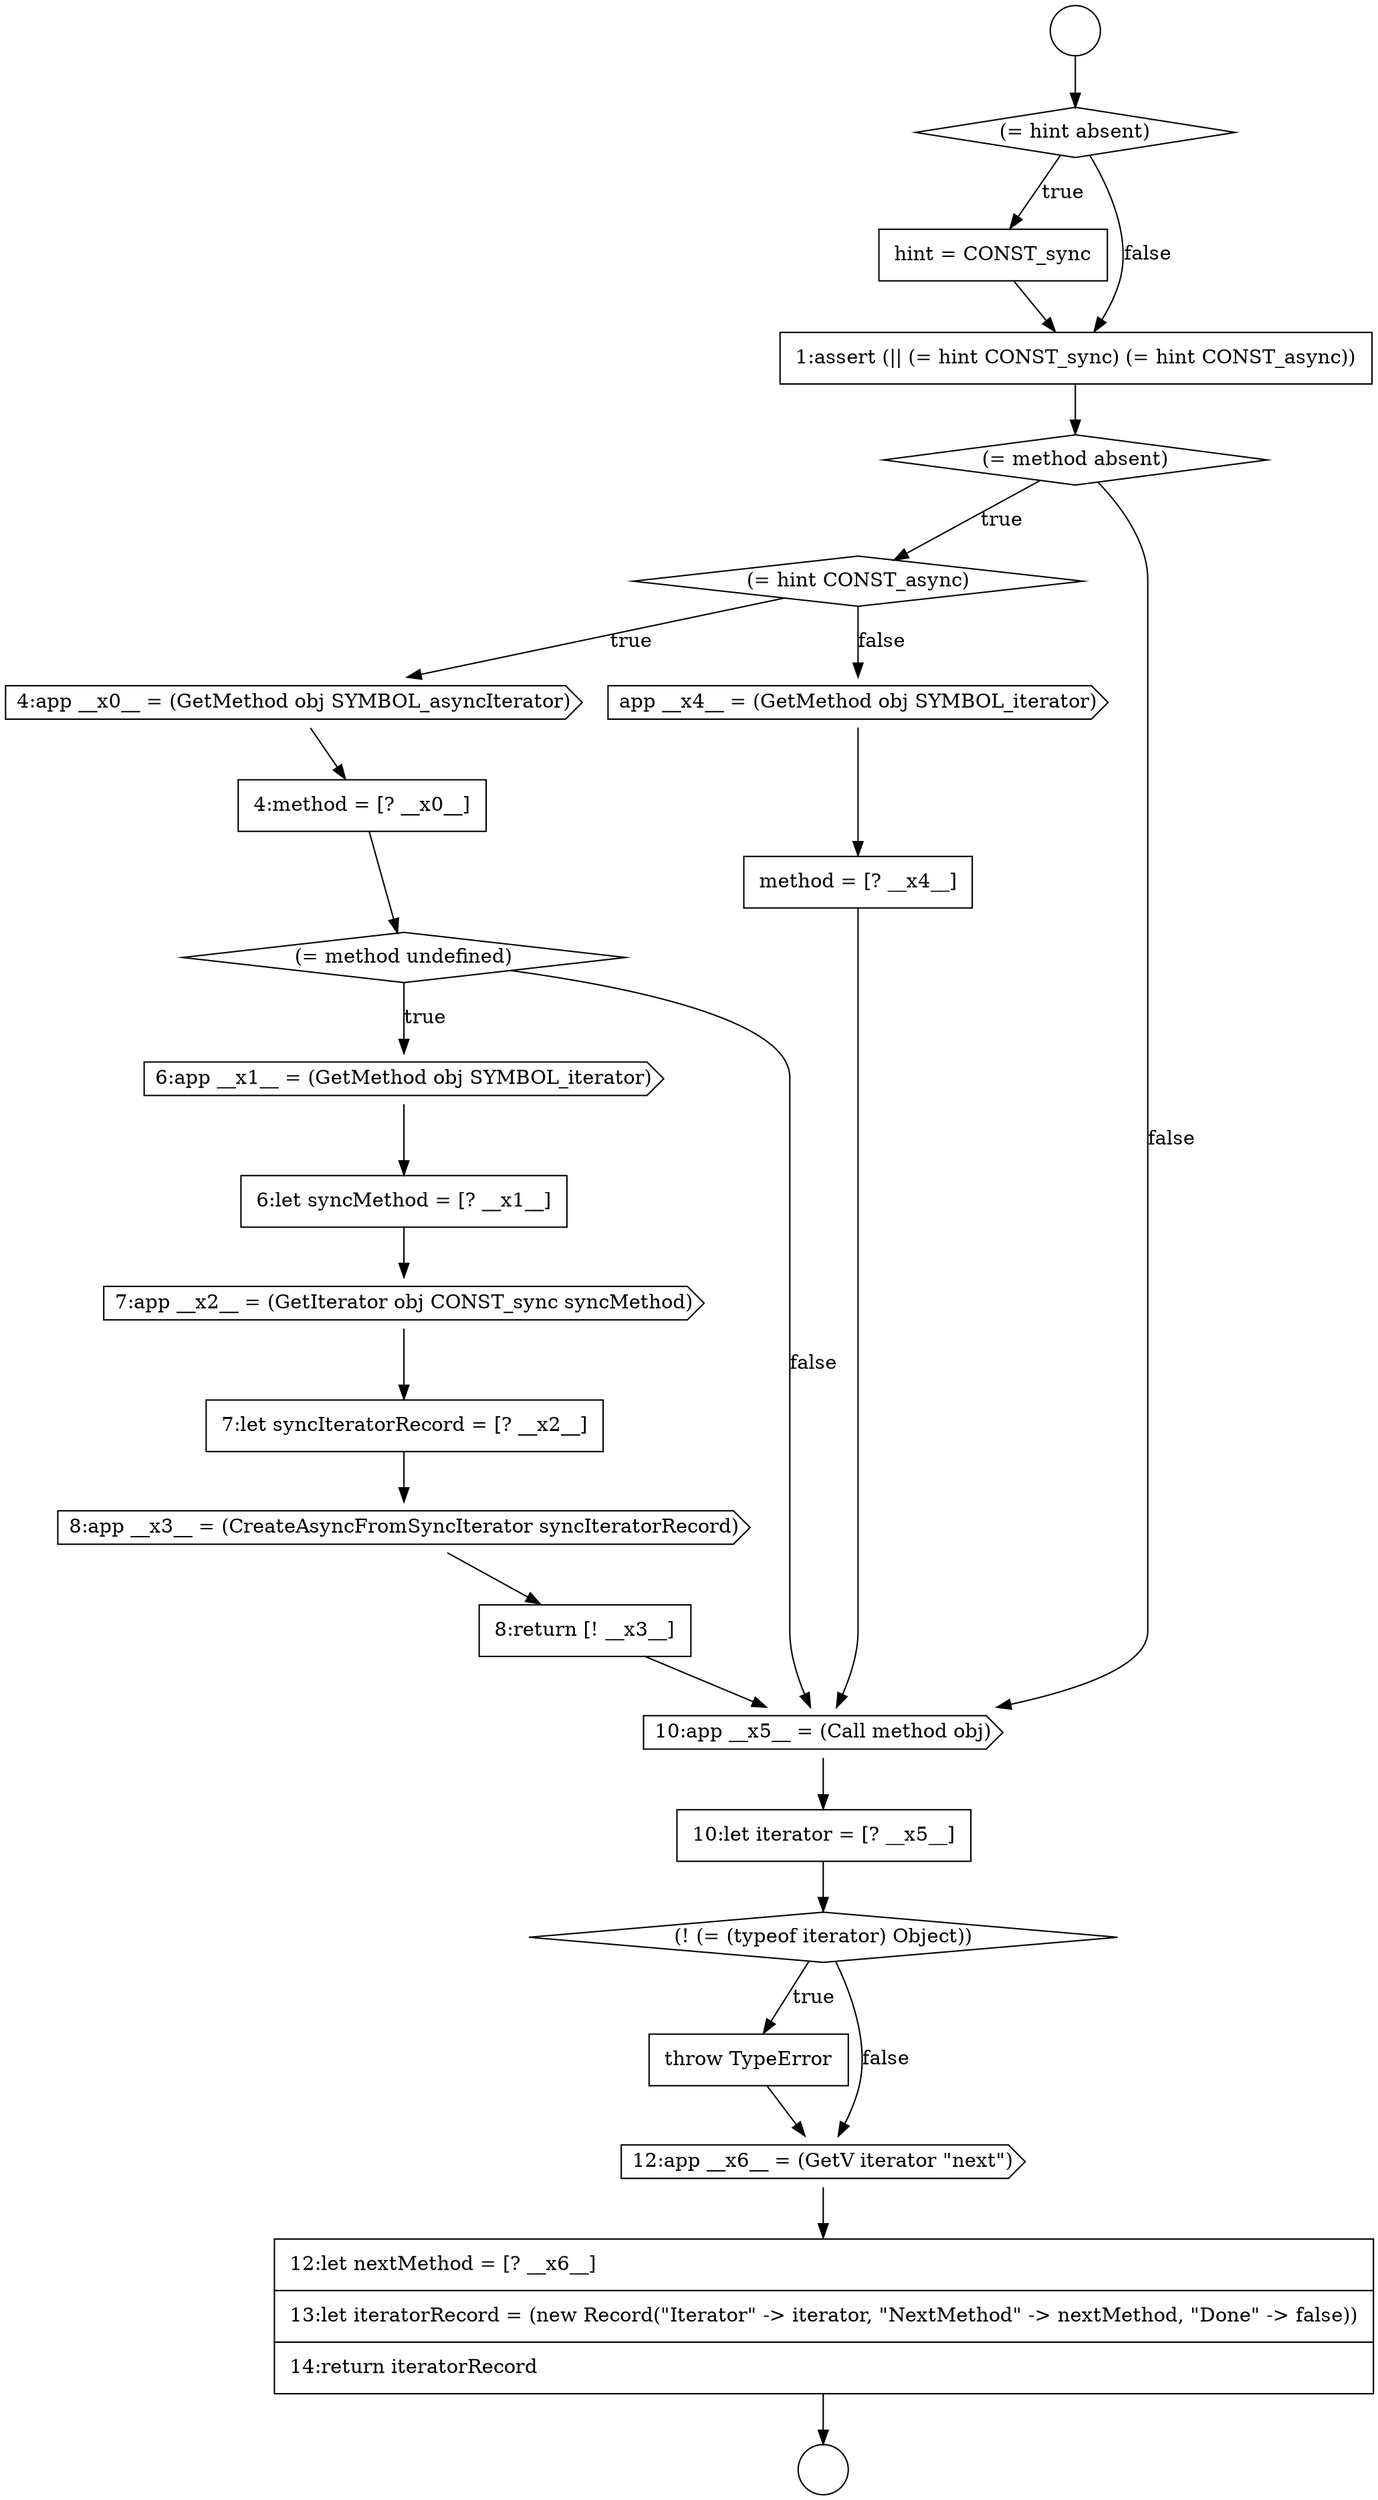 digraph {
  node0 [shape=circle label=" " color="black" fillcolor="white" style=filled]
  node5 [shape=diamond, label=<<font color="black">(= method absent)</font>> color="black" fillcolor="white" style=filled]
  node10 [shape=cds, label=<<font color="black">6:app __x1__ = (GetMethod obj SYMBOL_iterator)</font>> color="black" fillcolor="white" style=filled]
  node14 [shape=cds, label=<<font color="black">8:app __x3__ = (CreateAsyncFromSyncIterator syncIteratorRecord)</font>> color="black" fillcolor="white" style=filled]
  node20 [shape=diamond, label=<<font color="black">(! (= (typeof iterator) Object))</font>> color="black" fillcolor="white" style=filled]
  node1 [shape=circle label=" " color="black" fillcolor="white" style=filled]
  node6 [shape=diamond, label=<<font color="black">(= hint CONST_async)</font>> color="black" fillcolor="white" style=filled]
  node21 [shape=none, margin=0, label=<<font color="black">
    <table border="0" cellborder="1" cellspacing="0" cellpadding="10">
      <tr><td align="left">throw TypeError</td></tr>
    </table>
  </font>> color="black" fillcolor="white" style=filled]
  node9 [shape=diamond, label=<<font color="black">(= method undefined)</font>> color="black" fillcolor="white" style=filled]
  node13 [shape=none, margin=0, label=<<font color="black">
    <table border="0" cellborder="1" cellspacing="0" cellpadding="10">
      <tr><td align="left">7:let syncIteratorRecord = [? __x2__]</td></tr>
    </table>
  </font>> color="black" fillcolor="white" style=filled]
  node2 [shape=diamond, label=<<font color="black">(= hint absent)</font>> color="black" fillcolor="white" style=filled]
  node17 [shape=none, margin=0, label=<<font color="black">
    <table border="0" cellborder="1" cellspacing="0" cellpadding="10">
      <tr><td align="left">method = [? __x4__]</td></tr>
    </table>
  </font>> color="black" fillcolor="white" style=filled]
  node22 [shape=cds, label=<<font color="black">12:app __x6__ = (GetV iterator &quot;next&quot;)</font>> color="black" fillcolor="white" style=filled]
  node12 [shape=cds, label=<<font color="black">7:app __x2__ = (GetIterator obj CONST_sync syncMethod)</font>> color="black" fillcolor="white" style=filled]
  node7 [shape=cds, label=<<font color="black">4:app __x0__ = (GetMethod obj SYMBOL_asyncIterator)</font>> color="black" fillcolor="white" style=filled]
  node3 [shape=none, margin=0, label=<<font color="black">
    <table border="0" cellborder="1" cellspacing="0" cellpadding="10">
      <tr><td align="left">hint = CONST_sync</td></tr>
    </table>
  </font>> color="black" fillcolor="white" style=filled]
  node18 [shape=cds, label=<<font color="black">10:app __x5__ = (Call method obj)</font>> color="black" fillcolor="white" style=filled]
  node16 [shape=cds, label=<<font color="black">app __x4__ = (GetMethod obj SYMBOL_iterator)</font>> color="black" fillcolor="white" style=filled]
  node11 [shape=none, margin=0, label=<<font color="black">
    <table border="0" cellborder="1" cellspacing="0" cellpadding="10">
      <tr><td align="left">6:let syncMethod = [? __x1__]</td></tr>
    </table>
  </font>> color="black" fillcolor="white" style=filled]
  node23 [shape=none, margin=0, label=<<font color="black">
    <table border="0" cellborder="1" cellspacing="0" cellpadding="10">
      <tr><td align="left">12:let nextMethod = [? __x6__]</td></tr>
      <tr><td align="left">13:let iteratorRecord = (new Record(&quot;Iterator&quot; -&gt; iterator, &quot;NextMethod&quot; -&gt; nextMethod, &quot;Done&quot; -&gt; false))</td></tr>
      <tr><td align="left">14:return iteratorRecord</td></tr>
    </table>
  </font>> color="black" fillcolor="white" style=filled]
  node8 [shape=none, margin=0, label=<<font color="black">
    <table border="0" cellborder="1" cellspacing="0" cellpadding="10">
      <tr><td align="left">4:method = [? __x0__]</td></tr>
    </table>
  </font>> color="black" fillcolor="white" style=filled]
  node19 [shape=none, margin=0, label=<<font color="black">
    <table border="0" cellborder="1" cellspacing="0" cellpadding="10">
      <tr><td align="left">10:let iterator = [? __x5__]</td></tr>
    </table>
  </font>> color="black" fillcolor="white" style=filled]
  node4 [shape=none, margin=0, label=<<font color="black">
    <table border="0" cellborder="1" cellspacing="0" cellpadding="10">
      <tr><td align="left">1:assert (|| (= hint CONST_sync) (= hint CONST_async))</td></tr>
    </table>
  </font>> color="black" fillcolor="white" style=filled]
  node15 [shape=none, margin=0, label=<<font color="black">
    <table border="0" cellborder="1" cellspacing="0" cellpadding="10">
      <tr><td align="left">8:return [! __x3__]</td></tr>
    </table>
  </font>> color="black" fillcolor="white" style=filled]
  node3 -> node4 [ color="black"]
  node5 -> node6 [label=<<font color="black">true</font>> color="black"]
  node5 -> node18 [label=<<font color="black">false</font>> color="black"]
  node11 -> node12 [ color="black"]
  node12 -> node13 [ color="black"]
  node14 -> node15 [ color="black"]
  node10 -> node11 [ color="black"]
  node23 -> node1 [ color="black"]
  node16 -> node17 [ color="black"]
  node17 -> node18 [ color="black"]
  node7 -> node8 [ color="black"]
  node18 -> node19 [ color="black"]
  node19 -> node20 [ color="black"]
  node13 -> node14 [ color="black"]
  node9 -> node10 [label=<<font color="black">true</font>> color="black"]
  node9 -> node18 [label=<<font color="black">false</font>> color="black"]
  node0 -> node2 [ color="black"]
  node15 -> node18 [ color="black"]
  node2 -> node3 [label=<<font color="black">true</font>> color="black"]
  node2 -> node4 [label=<<font color="black">false</font>> color="black"]
  node22 -> node23 [ color="black"]
  node20 -> node21 [label=<<font color="black">true</font>> color="black"]
  node20 -> node22 [label=<<font color="black">false</font>> color="black"]
  node4 -> node5 [ color="black"]
  node8 -> node9 [ color="black"]
  node21 -> node22 [ color="black"]
  node6 -> node7 [label=<<font color="black">true</font>> color="black"]
  node6 -> node16 [label=<<font color="black">false</font>> color="black"]
}
